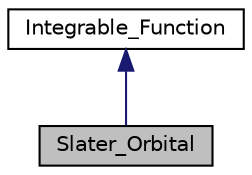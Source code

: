 digraph "Slater_Orbital"
{
  edge [fontname="Helvetica",fontsize="10",labelfontname="Helvetica",labelfontsize="10"];
  node [fontname="Helvetica",fontsize="10",shape=record];
  Node1 [label="Slater_Orbital",height=0.2,width=0.4,color="black", fillcolor="grey75", style="filled", fontcolor="black"];
  Node2 -> Node1 [dir="back",color="midnightblue",fontsize="10",style="solid",fontname="Helvetica"];
  Node2 [label="Integrable_Function",height=0.2,width=0.4,color="black", fillcolor="white", style="filled",URL="$classIntegrable__Function.html",tooltip="Interface for integrable functions. "];
}
